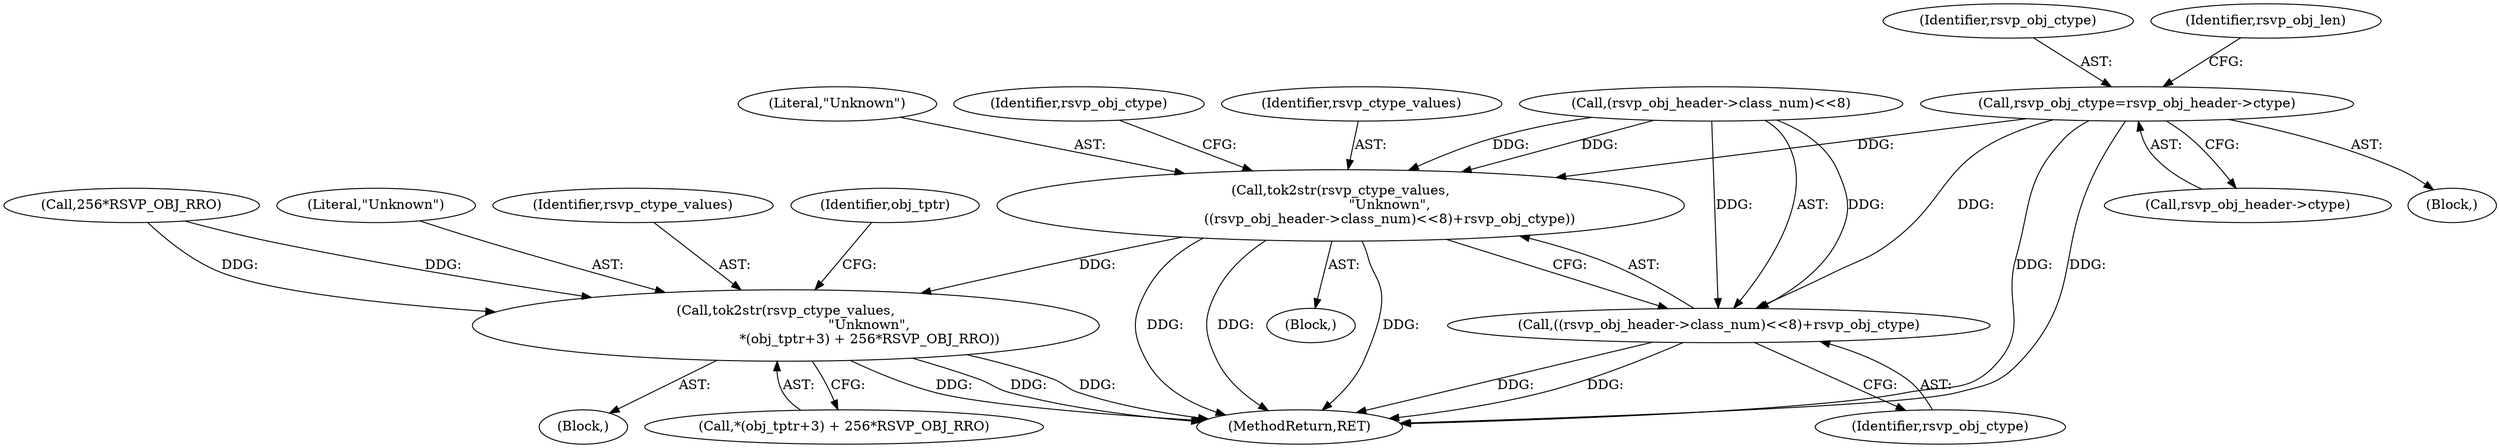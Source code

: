 digraph "0_tcpdump_bea2686c296b79609060a104cc139810785b0739@pointer" {
"1000193" [label="(Call,rsvp_obj_ctype=rsvp_obj_header->ctype)"];
"1000287" [label="(Call,tok2str(rsvp_ctype_values,\n                       \"Unknown\",\n                       ((rsvp_obj_header->class_num)<<8)+rsvp_obj_ctype))"];
"1001457" [label="(Call,tok2str(rsvp_ctype_values,\n                                       \"Unknown\",\n                                       *(obj_tptr+3) + 256*RSVP_OBJ_RRO))"];
"1000290" [label="(Call,((rsvp_obj_header->class_num)<<8)+rsvp_obj_ctype)"];
"1000296" [label="(Identifier,rsvp_obj_ctype)"];
"1000195" [label="(Call,rsvp_obj_header->ctype)"];
"1000286" [label="(Block,)"];
"1001456" [label="(Block,)"];
"1000291" [label="(Call,(rsvp_obj_header->class_num)<<8)"];
"1000193" [label="(Call,rsvp_obj_ctype=rsvp_obj_header->ctype)"];
"1001460" [label="(Call,*(obj_tptr+3) + 256*RSVP_OBJ_RRO)"];
"1000194" [label="(Identifier,rsvp_obj_ctype)"];
"1001465" [label="(Call,256*RSVP_OBJ_RRO)"];
"1000289" [label="(Literal,\"Unknown\")"];
"1000176" [label="(Block,)"];
"1000287" [label="(Call,tok2str(rsvp_ctype_values,\n                       \"Unknown\",\n                       ((rsvp_obj_header->class_num)<<8)+rsvp_obj_ctype))"];
"1000298" [label="(Identifier,rsvp_obj_ctype)"];
"1000200" [label="(Identifier,rsvp_obj_len)"];
"1001457" [label="(Call,tok2str(rsvp_ctype_values,\n                                       \"Unknown\",\n                                       *(obj_tptr+3) + 256*RSVP_OBJ_RRO))"];
"1003409" [label="(MethodReturn,RET)"];
"1001459" [label="(Literal,\"Unknown\")"];
"1000288" [label="(Identifier,rsvp_ctype_values)"];
"1001458" [label="(Identifier,rsvp_ctype_values)"];
"1001471" [label="(Identifier,obj_tptr)"];
"1000290" [label="(Call,((rsvp_obj_header->class_num)<<8)+rsvp_obj_ctype)"];
"1000193" -> "1000176"  [label="AST: "];
"1000193" -> "1000195"  [label="CFG: "];
"1000194" -> "1000193"  [label="AST: "];
"1000195" -> "1000193"  [label="AST: "];
"1000200" -> "1000193"  [label="CFG: "];
"1000193" -> "1003409"  [label="DDG: "];
"1000193" -> "1003409"  [label="DDG: "];
"1000193" -> "1000287"  [label="DDG: "];
"1000193" -> "1000290"  [label="DDG: "];
"1000287" -> "1000286"  [label="AST: "];
"1000287" -> "1000290"  [label="CFG: "];
"1000288" -> "1000287"  [label="AST: "];
"1000289" -> "1000287"  [label="AST: "];
"1000290" -> "1000287"  [label="AST: "];
"1000298" -> "1000287"  [label="CFG: "];
"1000287" -> "1003409"  [label="DDG: "];
"1000287" -> "1003409"  [label="DDG: "];
"1000287" -> "1003409"  [label="DDG: "];
"1000291" -> "1000287"  [label="DDG: "];
"1000291" -> "1000287"  [label="DDG: "];
"1000287" -> "1001457"  [label="DDG: "];
"1001457" -> "1001456"  [label="AST: "];
"1001457" -> "1001460"  [label="CFG: "];
"1001458" -> "1001457"  [label="AST: "];
"1001459" -> "1001457"  [label="AST: "];
"1001460" -> "1001457"  [label="AST: "];
"1001471" -> "1001457"  [label="CFG: "];
"1001457" -> "1003409"  [label="DDG: "];
"1001457" -> "1003409"  [label="DDG: "];
"1001457" -> "1003409"  [label="DDG: "];
"1001465" -> "1001457"  [label="DDG: "];
"1001465" -> "1001457"  [label="DDG: "];
"1000290" -> "1000296"  [label="CFG: "];
"1000291" -> "1000290"  [label="AST: "];
"1000296" -> "1000290"  [label="AST: "];
"1000290" -> "1003409"  [label="DDG: "];
"1000290" -> "1003409"  [label="DDG: "];
"1000291" -> "1000290"  [label="DDG: "];
"1000291" -> "1000290"  [label="DDG: "];
}
